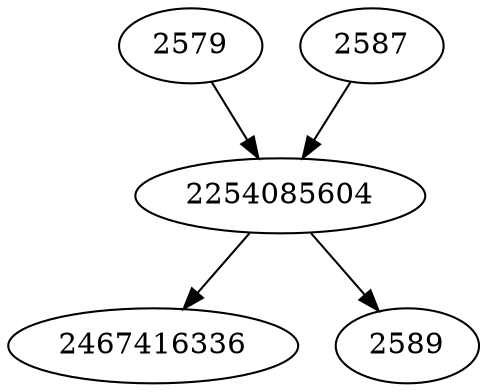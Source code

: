 strict digraph  {
2254085604;
2467416336;
2579;
2587;
2589;
2254085604 -> 2467416336;
2254085604 -> 2589;
2579 -> 2254085604;
2587 -> 2254085604;
}
